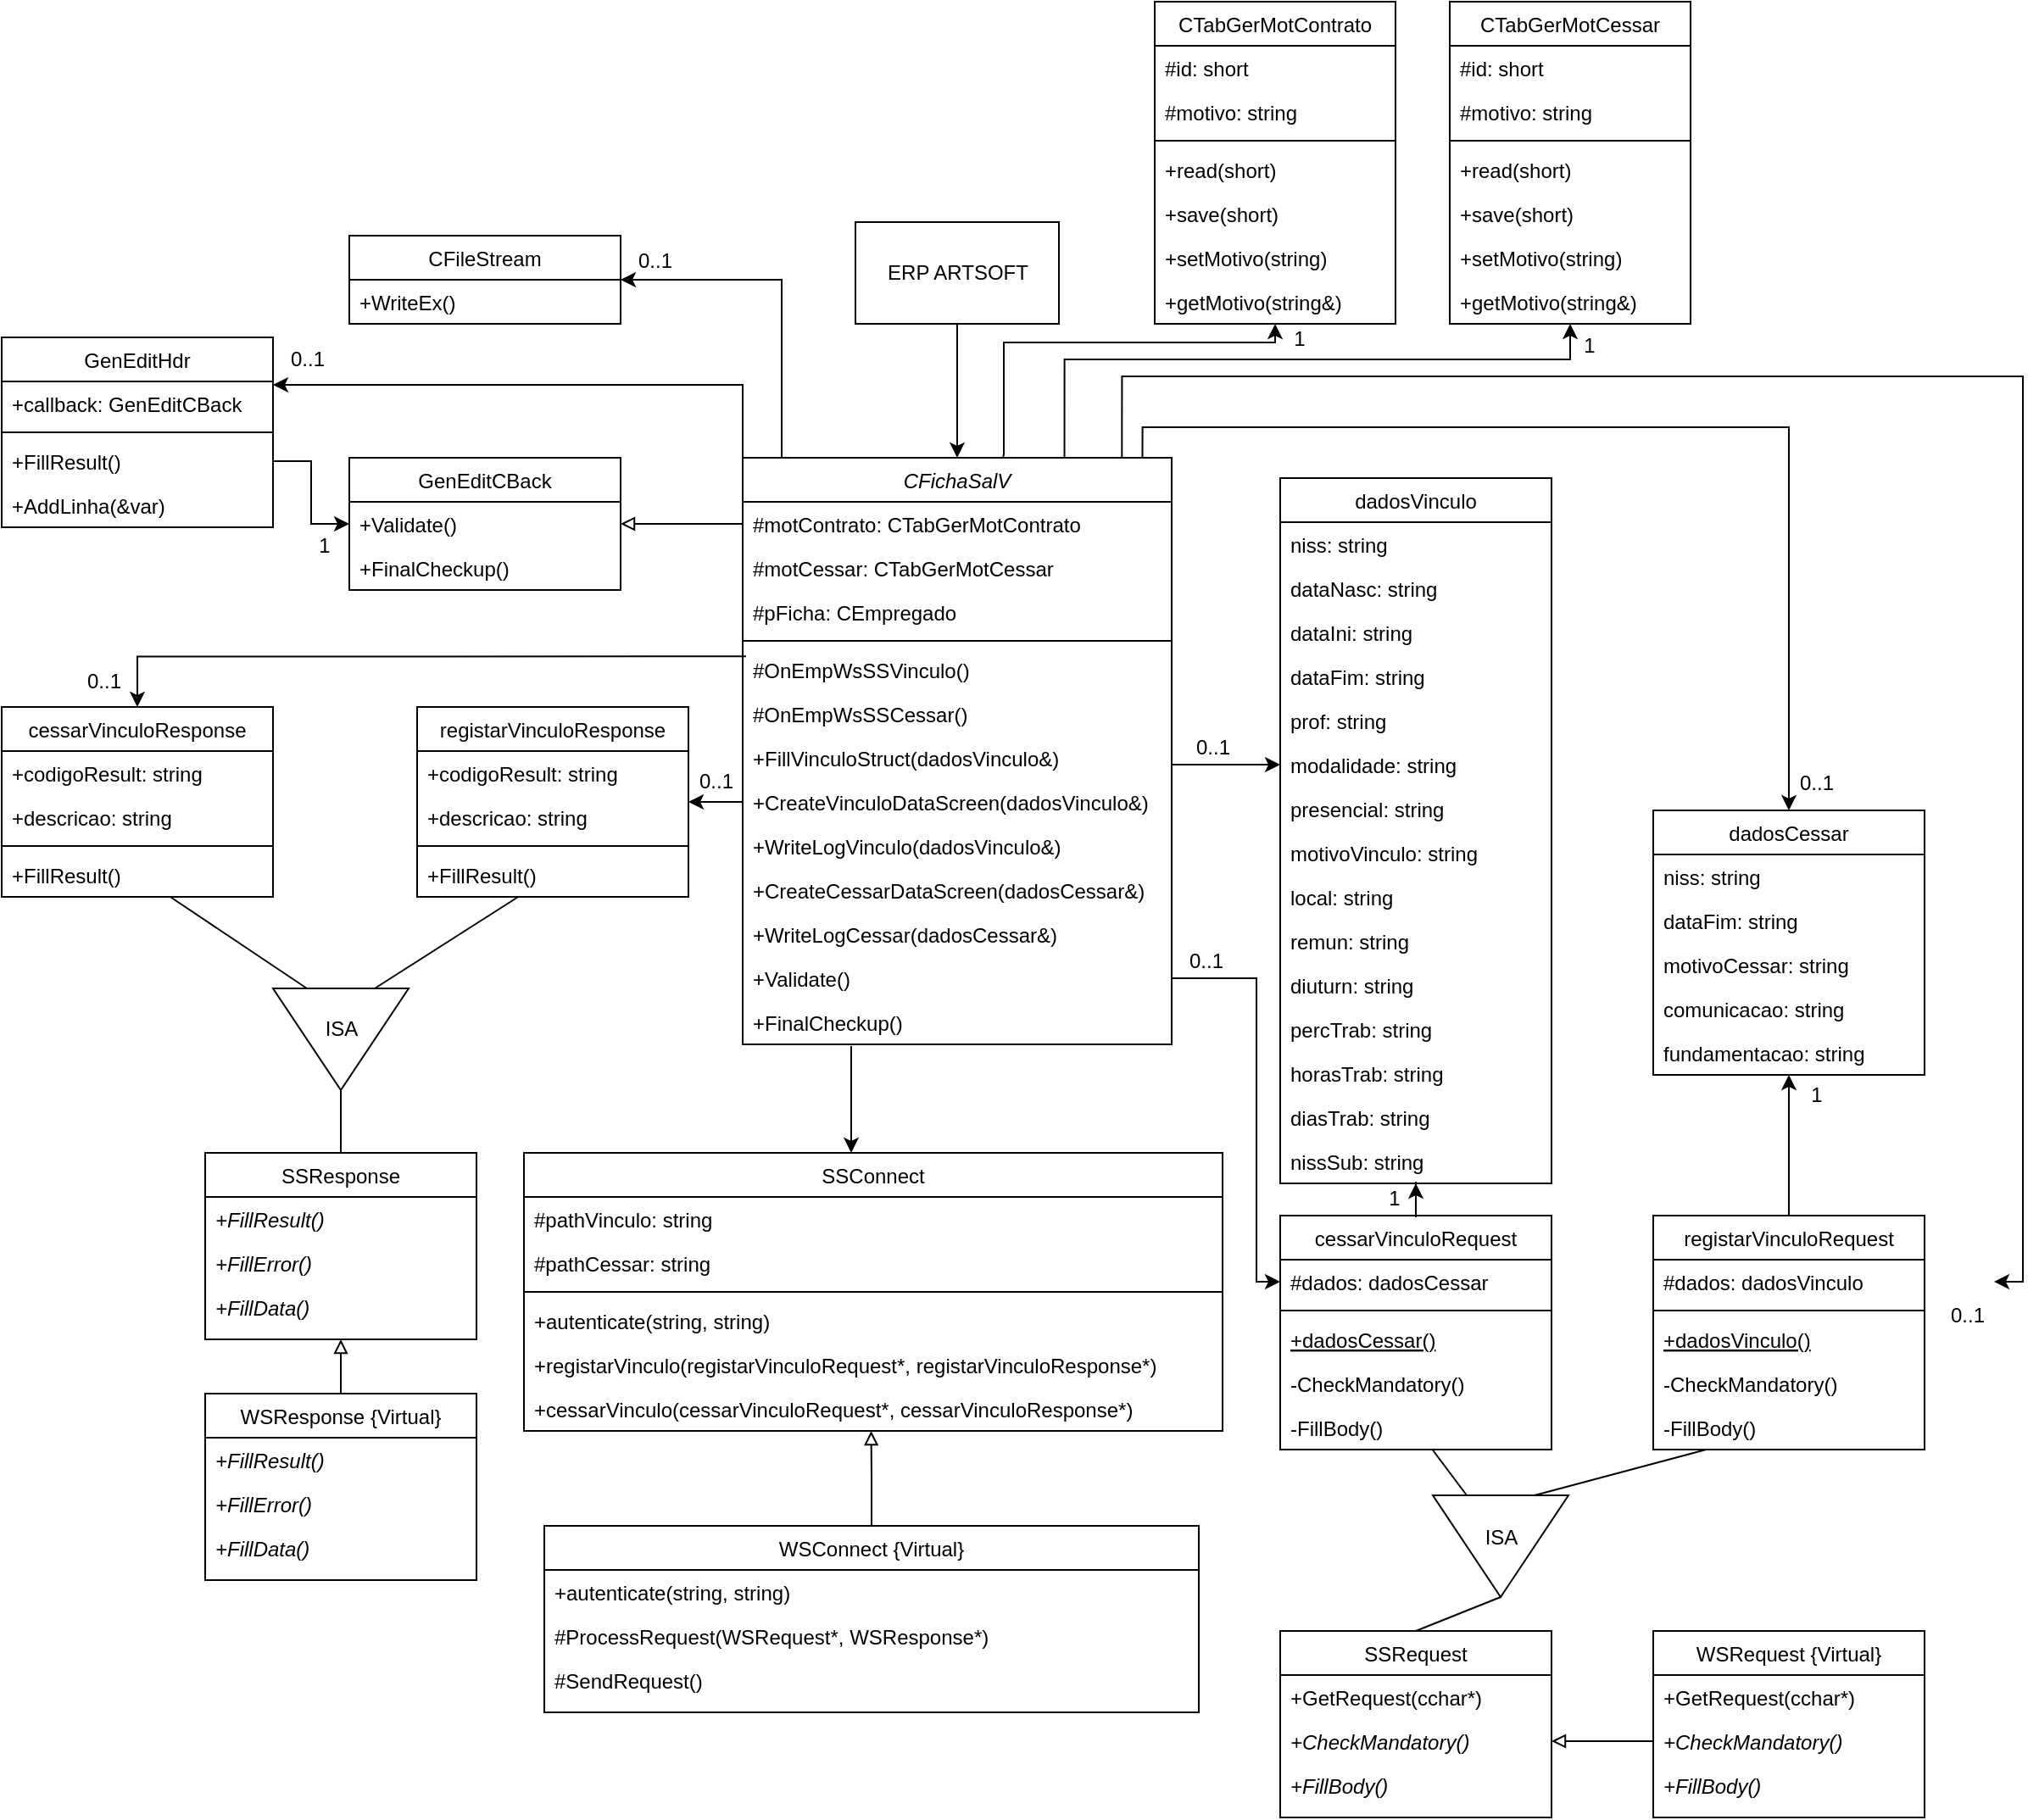 <mxfile version="20.3.7" type="device"><diagram id="C5RBs43oDa-KdzZeNtuy" name="Page-1"><mxGraphModel dx="958" dy="520" grid="1" gridSize="10" guides="1" tooltips="1" connect="1" arrows="1" fold="1" page="1" pageScale="1" pageWidth="1200" pageHeight="1920" math="0" shadow="0"><root><mxCell id="WIyWlLk6GJQsqaUBKTNV-0"/><mxCell id="WIyWlLk6GJQsqaUBKTNV-1" parent="WIyWlLk6GJQsqaUBKTNV-0"/><mxCell id="L1EFX6r7IA7WShrhFO2V-93" style="edgeStyle=orthogonalEdgeStyle;rounded=0;orthogonalLoop=1;jettySize=auto;html=1;exitX=0.884;exitY=0.003;exitDx=0;exitDy=0;entryX=1;entryY=0.5;entryDx=0;entryDy=0;startArrow=none;startFill=0;endArrow=classic;endFill=1;exitPerimeter=0;" parent="WIyWlLk6GJQsqaUBKTNV-1" source="zkfFHV4jXpPFQw0GAbJ--0" edge="1"><mxGeometry relative="1" as="geometry"><mxPoint x="1185.0" y="1134" as="targetPoint"/><Array as="points"><mxPoint x="671" y="600"/><mxPoint x="1202" y="600"/><mxPoint x="1202" y="1134"/></Array><mxPoint x="677.75" y="648" as="sourcePoint"/></mxGeometry></mxCell><mxCell id="L1EFX6r7IA7WShrhFO2V-121" style="edgeStyle=orthogonalEdgeStyle;rounded=0;orthogonalLoop=1;jettySize=auto;html=1;entryX=0;entryY=0.5;entryDx=0;entryDy=0;startArrow=none;startFill=0;endArrow=classic;endFill=1;" parent="WIyWlLk6GJQsqaUBKTNV-1" source="zkfFHV4jXpPFQw0GAbJ--0" target="L1EFX6r7IA7WShrhFO2V-80" edge="1"><mxGeometry relative="1" as="geometry"><Array as="points"><mxPoint x="710" y="829"/><mxPoint x="710" y="829"/></Array></mxGeometry></mxCell><mxCell id="L1EFX6r7IA7WShrhFO2V-158" style="edgeStyle=orthogonalEdgeStyle;rounded=0;orthogonalLoop=1;jettySize=auto;html=1;exitX=0;exitY=0;exitDx=0;exitDy=0;entryX=1;entryY=0.25;entryDx=0;entryDy=0;startArrow=none;startFill=0;endArrow=classic;endFill=1;" parent="WIyWlLk6GJQsqaUBKTNV-1" source="zkfFHV4jXpPFQw0GAbJ--0" target="L1EFX6r7IA7WShrhFO2V-151" edge="1"><mxGeometry relative="1" as="geometry"/></mxCell><mxCell id="zkfFHV4jXpPFQw0GAbJ--0" value="CFichaSalV" style="swimlane;fontStyle=2;align=center;verticalAlign=top;childLayout=stackLayout;horizontal=1;startSize=26;horizontalStack=0;resizeParent=1;resizeLast=0;collapsible=1;marginBottom=0;rounded=0;shadow=0;strokeWidth=1;" parent="WIyWlLk6GJQsqaUBKTNV-1" vertex="1"><mxGeometry x="447" y="648" width="253" height="346" as="geometry"><mxRectangle x="230" y="140" width="160" height="26" as="alternateBounds"/></mxGeometry></mxCell><mxCell id="zkfFHV4jXpPFQw0GAbJ--1" value="#motContrato: CTabGerMotContrato" style="text;align=left;verticalAlign=top;spacingLeft=4;spacingRight=4;overflow=hidden;rotatable=0;points=[[0,0.5],[1,0.5]];portConstraint=eastwest;" parent="zkfFHV4jXpPFQw0GAbJ--0" vertex="1"><mxGeometry y="26" width="253" height="26" as="geometry"/></mxCell><mxCell id="zkfFHV4jXpPFQw0GAbJ--2" value="#motCessar: CTabGerMotCessar" style="text;align=left;verticalAlign=top;spacingLeft=4;spacingRight=4;overflow=hidden;rotatable=0;points=[[0,0.5],[1,0.5]];portConstraint=eastwest;rounded=0;shadow=0;html=0;" parent="zkfFHV4jXpPFQw0GAbJ--0" vertex="1"><mxGeometry y="52" width="253" height="26" as="geometry"/></mxCell><mxCell id="L1EFX6r7IA7WShrhFO2V-10" value="#pFicha: CEmpregado" style="text;align=left;verticalAlign=top;spacingLeft=4;spacingRight=4;overflow=hidden;rotatable=0;points=[[0,0.5],[1,0.5]];portConstraint=eastwest;rounded=0;shadow=0;html=0;" parent="zkfFHV4jXpPFQw0GAbJ--0" vertex="1"><mxGeometry y="78" width="253" height="26" as="geometry"/></mxCell><mxCell id="zkfFHV4jXpPFQw0GAbJ--4" value="" style="line;html=1;strokeWidth=1;align=left;verticalAlign=middle;spacingTop=-1;spacingLeft=3;spacingRight=3;rotatable=0;labelPosition=right;points=[];portConstraint=eastwest;" parent="zkfFHV4jXpPFQw0GAbJ--0" vertex="1"><mxGeometry y="104" width="253" height="8" as="geometry"/></mxCell><mxCell id="L1EFX6r7IA7WShrhFO2V-7" value="#OnEmpWsSSVinculo()" style="text;align=left;verticalAlign=top;spacingLeft=4;spacingRight=4;overflow=hidden;rotatable=0;points=[[0,0.5],[1,0.5]];portConstraint=eastwest;" parent="zkfFHV4jXpPFQw0GAbJ--0" vertex="1"><mxGeometry y="112" width="253" height="26" as="geometry"/></mxCell><mxCell id="L1EFX6r7IA7WShrhFO2V-8" value="#OnEmpWsSSCessar()" style="text;align=left;verticalAlign=top;spacingLeft=4;spacingRight=4;overflow=hidden;rotatable=0;points=[[0,0.5],[1,0.5]];portConstraint=eastwest;" parent="zkfFHV4jXpPFQw0GAbJ--0" vertex="1"><mxGeometry y="138" width="253" height="26" as="geometry"/></mxCell><mxCell id="L1EFX6r7IA7WShrhFO2V-9" value="+FillVinculoStruct(dadosVinculo&amp;)" style="text;align=left;verticalAlign=top;spacingLeft=4;spacingRight=4;overflow=hidden;rotatable=0;points=[[0,0.5],[1,0.5]];portConstraint=eastwest;" parent="zkfFHV4jXpPFQw0GAbJ--0" vertex="1"><mxGeometry y="164" width="253" height="26" as="geometry"/></mxCell><mxCell id="L1EFX6r7IA7WShrhFO2V-11" value="+CreateVinculoDataScreen(dadosVinculo&amp;)" style="text;align=left;verticalAlign=top;spacingLeft=4;spacingRight=4;overflow=hidden;rotatable=0;points=[[0,0.5],[1,0.5]];portConstraint=eastwest;" parent="zkfFHV4jXpPFQw0GAbJ--0" vertex="1"><mxGeometry y="190" width="253" height="26" as="geometry"/></mxCell><mxCell id="L1EFX6r7IA7WShrhFO2V-12" value="+WriteLogVinculo(dadosVinculo&amp;)" style="text;align=left;verticalAlign=top;spacingLeft=4;spacingRight=4;overflow=hidden;rotatable=0;points=[[0,0.5],[1,0.5]];portConstraint=eastwest;" parent="zkfFHV4jXpPFQw0GAbJ--0" vertex="1"><mxGeometry y="216" width="253" height="26" as="geometry"/></mxCell><mxCell id="L1EFX6r7IA7WShrhFO2V-22" value="+CreateCessarDataScreen(dadosCessar&amp;)" style="text;align=left;verticalAlign=top;spacingLeft=4;spacingRight=4;overflow=hidden;rotatable=0;points=[[0,0.5],[1,0.5]];portConstraint=eastwest;" parent="zkfFHV4jXpPFQw0GAbJ--0" vertex="1"><mxGeometry y="242" width="253" height="26" as="geometry"/></mxCell><mxCell id="L1EFX6r7IA7WShrhFO2V-21" value="+WriteLogCessar(dadosCessar&amp;)" style="text;align=left;verticalAlign=top;spacingLeft=4;spacingRight=4;overflow=hidden;rotatable=0;points=[[0,0.5],[1,0.5]];portConstraint=eastwest;" parent="zkfFHV4jXpPFQw0GAbJ--0" vertex="1"><mxGeometry y="268" width="253" height="26" as="geometry"/></mxCell><mxCell id="zkfFHV4jXpPFQw0GAbJ--5" value="+Validate()" style="text;align=left;verticalAlign=top;spacingLeft=4;spacingRight=4;overflow=hidden;rotatable=0;points=[[0,0.5],[1,0.5]];portConstraint=eastwest;" parent="zkfFHV4jXpPFQw0GAbJ--0" vertex="1"><mxGeometry y="294" width="253" height="26" as="geometry"/></mxCell><mxCell id="L1EFX6r7IA7WShrhFO2V-2" value="+FinalCheckup()" style="text;align=left;verticalAlign=top;spacingLeft=4;spacingRight=4;overflow=hidden;rotatable=0;points=[[0,0.5],[1,0.5]];portConstraint=eastwest;" parent="zkfFHV4jXpPFQw0GAbJ--0" vertex="1"><mxGeometry y="320" width="253" height="26" as="geometry"/></mxCell><mxCell id="zkfFHV4jXpPFQw0GAbJ--6" value="registarVinculoRequest" style="swimlane;fontStyle=0;align=center;verticalAlign=top;childLayout=stackLayout;horizontal=1;startSize=26;horizontalStack=0;resizeParent=1;resizeLast=0;collapsible=1;marginBottom=0;rounded=0;shadow=0;strokeWidth=1;" parent="WIyWlLk6GJQsqaUBKTNV-1" vertex="1"><mxGeometry x="984" y="1095" width="160" height="138" as="geometry"><mxRectangle x="130" y="380" width="160" height="26" as="alternateBounds"/></mxGeometry></mxCell><mxCell id="zkfFHV4jXpPFQw0GAbJ--7" value="#dados: dadosVinculo" style="text;align=left;verticalAlign=top;spacingLeft=4;spacingRight=4;overflow=hidden;rotatable=0;points=[[0,0.5],[1,0.5]];portConstraint=eastwest;" parent="zkfFHV4jXpPFQw0GAbJ--6" vertex="1"><mxGeometry y="26" width="160" height="26" as="geometry"/></mxCell><mxCell id="zkfFHV4jXpPFQw0GAbJ--9" value="" style="line;html=1;strokeWidth=1;align=left;verticalAlign=middle;spacingTop=-1;spacingLeft=3;spacingRight=3;rotatable=0;labelPosition=right;points=[];portConstraint=eastwest;" parent="zkfFHV4jXpPFQw0GAbJ--6" vertex="1"><mxGeometry y="52" width="160" height="8" as="geometry"/></mxCell><mxCell id="zkfFHV4jXpPFQw0GAbJ--10" value="+dadosVinculo()" style="text;align=left;verticalAlign=top;spacingLeft=4;spacingRight=4;overflow=hidden;rotatable=0;points=[[0,0.5],[1,0.5]];portConstraint=eastwest;fontStyle=4" parent="zkfFHV4jXpPFQw0GAbJ--6" vertex="1"><mxGeometry y="60" width="160" height="26" as="geometry"/></mxCell><mxCell id="zkfFHV4jXpPFQw0GAbJ--11" value="-CheckMandatory()" style="text;align=left;verticalAlign=top;spacingLeft=4;spacingRight=4;overflow=hidden;rotatable=0;points=[[0,0.5],[1,0.5]];portConstraint=eastwest;" parent="zkfFHV4jXpPFQw0GAbJ--6" vertex="1"><mxGeometry y="86" width="160" height="26" as="geometry"/></mxCell><mxCell id="L1EFX6r7IA7WShrhFO2V-3" value="-FillBody()" style="text;align=left;verticalAlign=top;spacingLeft=4;spacingRight=4;overflow=hidden;rotatable=0;points=[[0,0.5],[1,0.5]];portConstraint=eastwest;" parent="zkfFHV4jXpPFQw0GAbJ--6" vertex="1"><mxGeometry y="112" width="160" height="26" as="geometry"/></mxCell><mxCell id="L1EFX6r7IA7WShrhFO2V-157" style="edgeStyle=orthogonalEdgeStyle;rounded=0;orthogonalLoop=1;jettySize=auto;html=1;entryX=1;entryY=0.5;entryDx=0;entryDy=0;startArrow=classic;startFill=1;endArrow=none;endFill=0;" parent="WIyWlLk6GJQsqaUBKTNV-1" source="zkfFHV4jXpPFQw0GAbJ--13" target="L1EFX6r7IA7WShrhFO2V-155" edge="1"><mxGeometry relative="1" as="geometry"/></mxCell><mxCell id="zkfFHV4jXpPFQw0GAbJ--13" value="GenEditCBack" style="swimlane;fontStyle=0;align=center;verticalAlign=top;childLayout=stackLayout;horizontal=1;startSize=26;horizontalStack=0;resizeParent=1;resizeLast=0;collapsible=1;marginBottom=0;rounded=0;shadow=0;strokeWidth=1;" parent="WIyWlLk6GJQsqaUBKTNV-1" vertex="1"><mxGeometry x="215" y="648" width="160" height="78" as="geometry"><mxRectangle x="340" y="380" width="170" height="26" as="alternateBounds"/></mxGeometry></mxCell><mxCell id="zkfFHV4jXpPFQw0GAbJ--14" value="+Validate()" style="text;align=left;verticalAlign=top;spacingLeft=4;spacingRight=4;overflow=hidden;rotatable=0;points=[[0,0.5],[1,0.5]];portConstraint=eastwest;" parent="zkfFHV4jXpPFQw0GAbJ--13" vertex="1"><mxGeometry y="26" width="160" height="26" as="geometry"/></mxCell><mxCell id="L1EFX6r7IA7WShrhFO2V-1" value="+FinalCheckup()" style="text;align=left;verticalAlign=top;spacingLeft=4;spacingRight=4;overflow=hidden;rotatable=0;points=[[0,0.5],[1,0.5]];portConstraint=eastwest;" parent="zkfFHV4jXpPFQw0GAbJ--13" vertex="1"><mxGeometry y="52" width="160" height="26" as="geometry"/></mxCell><mxCell id="zkfFHV4jXpPFQw0GAbJ--16" value="" style="endArrow=none;endSize=10;endFill=0;shadow=0;strokeWidth=1;rounded=0;edgeStyle=elbowEdgeStyle;elbow=vertical;startArrow=block;startFill=0;" parent="WIyWlLk6GJQsqaUBKTNV-1" source="zkfFHV4jXpPFQw0GAbJ--13" target="zkfFHV4jXpPFQw0GAbJ--0" edge="1"><mxGeometry width="160" relative="1" as="geometry"><mxPoint x="385" y="981" as="sourcePoint"/><mxPoint x="485" y="879" as="targetPoint"/></mxGeometry></mxCell><mxCell id="L1EFX6r7IA7WShrhFO2V-6" style="edgeStyle=orthogonalEdgeStyle;rounded=0;orthogonalLoop=1;jettySize=auto;html=1;exitX=0.5;exitY=1;exitDx=0;exitDy=0;entryX=0.5;entryY=0;entryDx=0;entryDy=0;startArrow=none;startFill=0;endArrow=classic;endFill=1;" parent="WIyWlLk6GJQsqaUBKTNV-1" source="L1EFX6r7IA7WShrhFO2V-5" target="zkfFHV4jXpPFQw0GAbJ--0" edge="1"><mxGeometry relative="1" as="geometry"/></mxCell><mxCell id="L1EFX6r7IA7WShrhFO2V-5" value="ERP ARTSOFT" style="rounded=0;whiteSpace=wrap;html=1;" parent="WIyWlLk6GJQsqaUBKTNV-1" vertex="1"><mxGeometry x="513.5" y="509" width="120" height="60" as="geometry"/></mxCell><mxCell id="L1EFX6r7IA7WShrhFO2V-13" value="cessarVinculoRequest" style="swimlane;fontStyle=0;align=center;verticalAlign=top;childLayout=stackLayout;horizontal=1;startSize=26;horizontalStack=0;resizeParent=1;resizeLast=0;collapsible=1;marginBottom=0;rounded=0;shadow=0;strokeWidth=1;" parent="WIyWlLk6GJQsqaUBKTNV-1" vertex="1"><mxGeometry x="764" y="1095" width="160" height="138" as="geometry"><mxRectangle x="130" y="380" width="160" height="26" as="alternateBounds"/></mxGeometry></mxCell><mxCell id="L1EFX6r7IA7WShrhFO2V-14" value="#dados: dadosCessar" style="text;align=left;verticalAlign=top;spacingLeft=4;spacingRight=4;overflow=hidden;rotatable=0;points=[[0,0.5],[1,0.5]];portConstraint=eastwest;" parent="L1EFX6r7IA7WShrhFO2V-13" vertex="1"><mxGeometry y="26" width="160" height="26" as="geometry"/></mxCell><mxCell id="L1EFX6r7IA7WShrhFO2V-15" value="" style="line;html=1;strokeWidth=1;align=left;verticalAlign=middle;spacingTop=-1;spacingLeft=3;spacingRight=3;rotatable=0;labelPosition=right;points=[];portConstraint=eastwest;" parent="L1EFX6r7IA7WShrhFO2V-13" vertex="1"><mxGeometry y="52" width="160" height="8" as="geometry"/></mxCell><mxCell id="L1EFX6r7IA7WShrhFO2V-16" value="+dadosCessar()" style="text;align=left;verticalAlign=top;spacingLeft=4;spacingRight=4;overflow=hidden;rotatable=0;points=[[0,0.5],[1,0.5]];portConstraint=eastwest;fontStyle=4" parent="L1EFX6r7IA7WShrhFO2V-13" vertex="1"><mxGeometry y="60" width="160" height="26" as="geometry"/></mxCell><mxCell id="L1EFX6r7IA7WShrhFO2V-17" value="-CheckMandatory()" style="text;align=left;verticalAlign=top;spacingLeft=4;spacingRight=4;overflow=hidden;rotatable=0;points=[[0,0.5],[1,0.5]];portConstraint=eastwest;" parent="L1EFX6r7IA7WShrhFO2V-13" vertex="1"><mxGeometry y="86" width="160" height="26" as="geometry"/></mxCell><mxCell id="L1EFX6r7IA7WShrhFO2V-18" value="-FillBody()" style="text;align=left;verticalAlign=top;spacingLeft=4;spacingRight=4;overflow=hidden;rotatable=0;points=[[0,0.5],[1,0.5]];portConstraint=eastwest;" parent="L1EFX6r7IA7WShrhFO2V-13" vertex="1"><mxGeometry y="112" width="160" height="26" as="geometry"/></mxCell><mxCell id="L1EFX6r7IA7WShrhFO2V-28" style="edgeStyle=orthogonalEdgeStyle;rounded=0;orthogonalLoop=1;jettySize=auto;html=1;entryX=0;entryY=0;entryDx=0;entryDy=0;startArrow=classic;startFill=1;endArrow=none;endFill=0;" parent="WIyWlLk6GJQsqaUBKTNV-1" source="L1EFX6r7IA7WShrhFO2V-25" target="zkfFHV4jXpPFQw0GAbJ--0" edge="1"><mxGeometry relative="1" as="geometry"><Array as="points"><mxPoint x="470" y="543"/><mxPoint x="470" y="648"/></Array></mxGeometry></mxCell><mxCell id="L1EFX6r7IA7WShrhFO2V-25" value="CFileStream" style="swimlane;fontStyle=0;align=center;verticalAlign=top;childLayout=stackLayout;horizontal=1;startSize=26;horizontalStack=0;resizeParent=1;resizeLast=0;collapsible=1;marginBottom=0;rounded=0;shadow=0;strokeWidth=1;" parent="WIyWlLk6GJQsqaUBKTNV-1" vertex="1"><mxGeometry x="215" y="517" width="160" height="52" as="geometry"><mxRectangle x="340" y="380" width="170" height="26" as="alternateBounds"/></mxGeometry></mxCell><mxCell id="L1EFX6r7IA7WShrhFO2V-26" value="+WriteEx()" style="text;align=left;verticalAlign=top;spacingLeft=4;spacingRight=4;overflow=hidden;rotatable=0;points=[[0,0.5],[1,0.5]];portConstraint=eastwest;" parent="L1EFX6r7IA7WShrhFO2V-25" vertex="1"><mxGeometry y="26" width="160" height="26" as="geometry"/></mxCell><mxCell id="L1EFX6r7IA7WShrhFO2V-81" style="edgeStyle=orthogonalEdgeStyle;rounded=0;orthogonalLoop=1;jettySize=auto;html=1;startArrow=classic;startFill=1;endArrow=none;endFill=0;" parent="WIyWlLk6GJQsqaUBKTNV-1" source="L1EFX6r7IA7WShrhFO2V-29" target="zkfFHV4jXpPFQw0GAbJ--6" edge="1"><mxGeometry relative="1" as="geometry"/></mxCell><mxCell id="L1EFX6r7IA7WShrhFO2V-118" style="edgeStyle=orthogonalEdgeStyle;rounded=0;orthogonalLoop=1;jettySize=auto;html=1;entryX=0.75;entryY=0;entryDx=0;entryDy=0;startArrow=classic;startFill=1;endArrow=none;endFill=0;exitX=0.5;exitY=0;exitDx=0;exitDy=0;" parent="WIyWlLk6GJQsqaUBKTNV-1" source="L1EFX6r7IA7WShrhFO2V-29" edge="1"><mxGeometry relative="1" as="geometry"><Array as="points"><mxPoint x="1064" y="630"/><mxPoint x="683" y="630"/></Array><mxPoint x="1106" y="856" as="sourcePoint"/><mxPoint x="682.75" y="648" as="targetPoint"/></mxGeometry></mxCell><mxCell id="L1EFX6r7IA7WShrhFO2V-29" value="dadosCessar" style="swimlane;fontStyle=0;align=center;verticalAlign=top;childLayout=stackLayout;horizontal=1;startSize=26;horizontalStack=0;resizeParent=1;resizeLast=0;collapsible=1;marginBottom=0;rounded=0;shadow=0;strokeWidth=1;" parent="WIyWlLk6GJQsqaUBKTNV-1" vertex="1"><mxGeometry x="984" y="856" width="160" height="156" as="geometry"><mxRectangle x="340" y="380" width="170" height="26" as="alternateBounds"/></mxGeometry></mxCell><mxCell id="L1EFX6r7IA7WShrhFO2V-30" value="niss: string" style="text;align=left;verticalAlign=top;spacingLeft=4;spacingRight=4;overflow=hidden;rotatable=0;points=[[0,0.5],[1,0.5]];portConstraint=eastwest;" parent="L1EFX6r7IA7WShrhFO2V-29" vertex="1"><mxGeometry y="26" width="160" height="26" as="geometry"/></mxCell><mxCell id="L1EFX6r7IA7WShrhFO2V-31" value="dataFim: string" style="text;align=left;verticalAlign=top;spacingLeft=4;spacingRight=4;overflow=hidden;rotatable=0;points=[[0,0.5],[1,0.5]];portConstraint=eastwest;" parent="L1EFX6r7IA7WShrhFO2V-29" vertex="1"><mxGeometry y="52" width="160" height="26" as="geometry"/></mxCell><mxCell id="L1EFX6r7IA7WShrhFO2V-60" value="motivoCessar: string" style="text;align=left;verticalAlign=top;spacingLeft=4;spacingRight=4;overflow=hidden;rotatable=0;points=[[0,0.5],[1,0.5]];portConstraint=eastwest;" parent="L1EFX6r7IA7WShrhFO2V-29" vertex="1"><mxGeometry y="78" width="160" height="26" as="geometry"/></mxCell><mxCell id="L1EFX6r7IA7WShrhFO2V-61" value="comunicacao: string" style="text;align=left;verticalAlign=top;spacingLeft=4;spacingRight=4;overflow=hidden;rotatable=0;points=[[0,0.5],[1,0.5]];portConstraint=eastwest;" parent="L1EFX6r7IA7WShrhFO2V-29" vertex="1"><mxGeometry y="104" width="160" height="26" as="geometry"/></mxCell><mxCell id="L1EFX6r7IA7WShrhFO2V-62" value="fundamentacao: string" style="text;align=left;verticalAlign=top;spacingLeft=4;spacingRight=4;overflow=hidden;rotatable=0;points=[[0,0.5],[1,0.5]];portConstraint=eastwest;" parent="L1EFX6r7IA7WShrhFO2V-29" vertex="1"><mxGeometry y="130" width="160" height="26" as="geometry"/></mxCell><mxCell id="L1EFX6r7IA7WShrhFO2V-34" value="0..1" style="text;html=1;align=center;verticalAlign=middle;resizable=0;points=[];autosize=1;strokeColor=none;fillColor=none;" parent="WIyWlLk6GJQsqaUBKTNV-1" vertex="1"><mxGeometry x="375" y="517" width="40" height="30" as="geometry"/></mxCell><mxCell id="L1EFX6r7IA7WShrhFO2V-75" style="edgeStyle=none;rounded=0;orthogonalLoop=1;jettySize=auto;html=1;exitX=0.5;exitY=0;exitDx=0;exitDy=0;entryX=1;entryY=0.5;entryDx=0;entryDy=0;startArrow=none;startFill=0;endArrow=none;endFill=0;" parent="WIyWlLk6GJQsqaUBKTNV-1" source="L1EFX6r7IA7WShrhFO2V-37" target="L1EFX6r7IA7WShrhFO2V-49" edge="1"><mxGeometry relative="1" as="geometry"/></mxCell><mxCell id="L1EFX6r7IA7WShrhFO2V-37" value="SSRequest" style="swimlane;fontStyle=0;align=center;verticalAlign=top;childLayout=stackLayout;horizontal=1;startSize=26;horizontalStack=0;resizeParent=1;resizeLast=0;collapsible=1;marginBottom=0;rounded=0;shadow=0;strokeWidth=1;" parent="WIyWlLk6GJQsqaUBKTNV-1" vertex="1"><mxGeometry x="764" y="1340" width="160" height="110" as="geometry"><mxRectangle x="130" y="380" width="160" height="26" as="alternateBounds"/></mxGeometry></mxCell><mxCell id="L1EFX6r7IA7WShrhFO2V-40" value="+GetRequest(cchar*)" style="text;align=left;verticalAlign=top;spacingLeft=4;spacingRight=4;overflow=hidden;rotatable=0;points=[[0,0.5],[1,0.5]];portConstraint=eastwest;fontStyle=0" parent="L1EFX6r7IA7WShrhFO2V-37" vertex="1"><mxGeometry y="26" width="160" height="26" as="geometry"/></mxCell><mxCell id="L1EFX6r7IA7WShrhFO2V-41" value="+CheckMandatory()" style="text;align=left;verticalAlign=top;spacingLeft=4;spacingRight=4;overflow=hidden;rotatable=0;points=[[0,0.5],[1,0.5]];portConstraint=eastwest;fontStyle=2" parent="L1EFX6r7IA7WShrhFO2V-37" vertex="1"><mxGeometry y="52" width="160" height="26" as="geometry"/></mxCell><mxCell id="L1EFX6r7IA7WShrhFO2V-42" value="+FillBody()" style="text;align=left;verticalAlign=top;spacingLeft=4;spacingRight=4;overflow=hidden;rotatable=0;points=[[0,0.5],[1,0.5]];portConstraint=eastwest;fontStyle=2" parent="L1EFX6r7IA7WShrhFO2V-37" vertex="1"><mxGeometry y="78" width="160" height="26" as="geometry"/></mxCell><mxCell id="L1EFX6r7IA7WShrhFO2V-73" style="edgeStyle=none;rounded=0;orthogonalLoop=1;jettySize=auto;html=1;exitX=0;exitY=0.75;exitDx=0;exitDy=0;startArrow=none;startFill=0;endArrow=none;endFill=0;" parent="WIyWlLk6GJQsqaUBKTNV-1" source="L1EFX6r7IA7WShrhFO2V-49" target="L1EFX6r7IA7WShrhFO2V-18" edge="1"><mxGeometry relative="1" as="geometry"/></mxCell><mxCell id="L1EFX6r7IA7WShrhFO2V-74" style="edgeStyle=none;rounded=0;orthogonalLoop=1;jettySize=auto;html=1;exitX=0;exitY=0.25;exitDx=0;exitDy=0;startArrow=none;startFill=0;endArrow=none;endFill=0;" parent="WIyWlLk6GJQsqaUBKTNV-1" source="L1EFX6r7IA7WShrhFO2V-49" target="L1EFX6r7IA7WShrhFO2V-3" edge="1"><mxGeometry relative="1" as="geometry"/></mxCell><mxCell id="L1EFX6r7IA7WShrhFO2V-49" value="" style="triangle;whiteSpace=wrap;html=1;rotation=90;" parent="WIyWlLk6GJQsqaUBKTNV-1" vertex="1"><mxGeometry x="864" y="1250" width="60" height="80" as="geometry"/></mxCell><mxCell id="L1EFX6r7IA7WShrhFO2V-84" style="edgeStyle=orthogonalEdgeStyle;rounded=0;orthogonalLoop=1;jettySize=auto;html=1;entryX=0.5;entryY=0;entryDx=0;entryDy=0;startArrow=classic;startFill=1;endArrow=none;endFill=0;" parent="WIyWlLk6GJQsqaUBKTNV-1" source="L1EFX6r7IA7WShrhFO2V-63" target="L1EFX6r7IA7WShrhFO2V-13" edge="1"><mxGeometry relative="1" as="geometry"/></mxCell><mxCell id="L1EFX6r7IA7WShrhFO2V-63" value="dadosVinculo" style="swimlane;fontStyle=0;align=center;verticalAlign=top;childLayout=stackLayout;horizontal=1;startSize=26;horizontalStack=0;resizeParent=1;resizeLast=0;collapsible=1;marginBottom=0;rounded=0;shadow=0;strokeWidth=1;" parent="WIyWlLk6GJQsqaUBKTNV-1" vertex="1"><mxGeometry x="764" y="660" width="160" height="416" as="geometry"><mxRectangle x="340" y="380" width="170" height="26" as="alternateBounds"/></mxGeometry></mxCell><mxCell id="L1EFX6r7IA7WShrhFO2V-64" value="niss: string" style="text;align=left;verticalAlign=top;spacingLeft=4;spacingRight=4;overflow=hidden;rotatable=0;points=[[0,0.5],[1,0.5]];portConstraint=eastwest;" parent="L1EFX6r7IA7WShrhFO2V-63" vertex="1"><mxGeometry y="26" width="160" height="26" as="geometry"/></mxCell><mxCell id="L1EFX6r7IA7WShrhFO2V-78" value="dataNasc: string" style="text;align=left;verticalAlign=top;spacingLeft=4;spacingRight=4;overflow=hidden;rotatable=0;points=[[0,0.5],[1,0.5]];portConstraint=eastwest;" parent="L1EFX6r7IA7WShrhFO2V-63" vertex="1"><mxGeometry y="52" width="160" height="26" as="geometry"/></mxCell><mxCell id="L1EFX6r7IA7WShrhFO2V-79" value="dataIni: string" style="text;align=left;verticalAlign=top;spacingLeft=4;spacingRight=4;overflow=hidden;rotatable=0;points=[[0,0.5],[1,0.5]];portConstraint=eastwest;" parent="L1EFX6r7IA7WShrhFO2V-63" vertex="1"><mxGeometry y="78" width="160" height="26" as="geometry"/></mxCell><mxCell id="L1EFX6r7IA7WShrhFO2V-65" value="dataFim: string" style="text;align=left;verticalAlign=top;spacingLeft=4;spacingRight=4;overflow=hidden;rotatable=0;points=[[0,0.5],[1,0.5]];portConstraint=eastwest;" parent="L1EFX6r7IA7WShrhFO2V-63" vertex="1"><mxGeometry y="104" width="160" height="26" as="geometry"/></mxCell><mxCell id="L1EFX6r7IA7WShrhFO2V-86" value="prof: string" style="text;align=left;verticalAlign=top;spacingLeft=4;spacingRight=4;overflow=hidden;rotatable=0;points=[[0,0.5],[1,0.5]];portConstraint=eastwest;" parent="L1EFX6r7IA7WShrhFO2V-63" vertex="1"><mxGeometry y="130" width="160" height="26" as="geometry"/></mxCell><mxCell id="L1EFX6r7IA7WShrhFO2V-80" value="modalidade: string" style="text;align=left;verticalAlign=top;spacingLeft=4;spacingRight=4;overflow=hidden;rotatable=0;points=[[0,0.5],[1,0.5]];portConstraint=eastwest;" parent="L1EFX6r7IA7WShrhFO2V-63" vertex="1"><mxGeometry y="156" width="160" height="26" as="geometry"/></mxCell><mxCell id="L1EFX6r7IA7WShrhFO2V-87" value="presencial: string" style="text;align=left;verticalAlign=top;spacingLeft=4;spacingRight=4;overflow=hidden;rotatable=0;points=[[0,0.5],[1,0.5]];portConstraint=eastwest;" parent="L1EFX6r7IA7WShrhFO2V-63" vertex="1"><mxGeometry y="182" width="160" height="26" as="geometry"/></mxCell><mxCell id="L1EFX6r7IA7WShrhFO2V-66" value="motivoVinculo: string" style="text;align=left;verticalAlign=top;spacingLeft=4;spacingRight=4;overflow=hidden;rotatable=0;points=[[0,0.5],[1,0.5]];portConstraint=eastwest;" parent="L1EFX6r7IA7WShrhFO2V-63" vertex="1"><mxGeometry y="208" width="160" height="26" as="geometry"/></mxCell><mxCell id="L1EFX6r7IA7WShrhFO2V-67" value="local: string" style="text;align=left;verticalAlign=top;spacingLeft=4;spacingRight=4;overflow=hidden;rotatable=0;points=[[0,0.5],[1,0.5]];portConstraint=eastwest;" parent="L1EFX6r7IA7WShrhFO2V-63" vertex="1"><mxGeometry y="234" width="160" height="26" as="geometry"/></mxCell><mxCell id="L1EFX6r7IA7WShrhFO2V-68" value="remun: string" style="text;align=left;verticalAlign=top;spacingLeft=4;spacingRight=4;overflow=hidden;rotatable=0;points=[[0,0.5],[1,0.5]];portConstraint=eastwest;" parent="L1EFX6r7IA7WShrhFO2V-63" vertex="1"><mxGeometry y="260" width="160" height="26" as="geometry"/></mxCell><mxCell id="L1EFX6r7IA7WShrhFO2V-88" value="diuturn: string" style="text;align=left;verticalAlign=top;spacingLeft=4;spacingRight=4;overflow=hidden;rotatable=0;points=[[0,0.5],[1,0.5]];portConstraint=eastwest;" parent="L1EFX6r7IA7WShrhFO2V-63" vertex="1"><mxGeometry y="286" width="160" height="26" as="geometry"/></mxCell><mxCell id="L1EFX6r7IA7WShrhFO2V-89" value="percTrab: string" style="text;align=left;verticalAlign=top;spacingLeft=4;spacingRight=4;overflow=hidden;rotatable=0;points=[[0,0.5],[1,0.5]];portConstraint=eastwest;" parent="L1EFX6r7IA7WShrhFO2V-63" vertex="1"><mxGeometry y="312" width="160" height="26" as="geometry"/></mxCell><mxCell id="L1EFX6r7IA7WShrhFO2V-90" value="horasTrab: string" style="text;align=left;verticalAlign=top;spacingLeft=4;spacingRight=4;overflow=hidden;rotatable=0;points=[[0,0.5],[1,0.5]];portConstraint=eastwest;" parent="L1EFX6r7IA7WShrhFO2V-63" vertex="1"><mxGeometry y="338" width="160" height="26" as="geometry"/></mxCell><mxCell id="L1EFX6r7IA7WShrhFO2V-91" value="diasTrab: string" style="text;align=left;verticalAlign=top;spacingLeft=4;spacingRight=4;overflow=hidden;rotatable=0;points=[[0,0.5],[1,0.5]];portConstraint=eastwest;" parent="L1EFX6r7IA7WShrhFO2V-63" vertex="1"><mxGeometry y="364" width="160" height="26" as="geometry"/></mxCell><mxCell id="L1EFX6r7IA7WShrhFO2V-92" value="nissSub: string" style="text;align=left;verticalAlign=top;spacingLeft=4;spacingRight=4;overflow=hidden;rotatable=0;points=[[0,0.5],[1,0.5]];portConstraint=eastwest;" parent="L1EFX6r7IA7WShrhFO2V-63" vertex="1"><mxGeometry y="390" width="160" height="26" as="geometry"/></mxCell><mxCell id="L1EFX6r7IA7WShrhFO2V-71" value="0..1" style="text;html=1;align=center;verticalAlign=middle;resizable=0;points=[];autosize=1;strokeColor=none;fillColor=none;" parent="WIyWlLk6GJQsqaUBKTNV-1" vertex="1"><mxGeometry x="1149" y="1139" width="40" height="30" as="geometry"/></mxCell><mxCell id="L1EFX6r7IA7WShrhFO2V-77" value="0..1" style="text;html=1;align=center;verticalAlign=middle;resizable=0;points=[];autosize=1;strokeColor=none;fillColor=none;" parent="WIyWlLk6GJQsqaUBKTNV-1" vertex="1"><mxGeometry x="700" y="930" width="40" height="30" as="geometry"/></mxCell><mxCell id="L1EFX6r7IA7WShrhFO2V-82" value="1" style="text;html=1;align=center;verticalAlign=middle;resizable=0;points=[];autosize=1;strokeColor=none;fillColor=none;" parent="WIyWlLk6GJQsqaUBKTNV-1" vertex="1"><mxGeometry x="1065" y="1009" width="30" height="30" as="geometry"/></mxCell><mxCell id="L1EFX6r7IA7WShrhFO2V-94" value="1" style="text;html=1;align=center;verticalAlign=middle;resizable=0;points=[];autosize=1;strokeColor=none;fillColor=none;" parent="WIyWlLk6GJQsqaUBKTNV-1" vertex="1"><mxGeometry x="816" y="1070" width="30" height="30" as="geometry"/></mxCell><mxCell id="L1EFX6r7IA7WShrhFO2V-123" style="edgeStyle=orthogonalEdgeStyle;rounded=0;orthogonalLoop=1;jettySize=auto;html=1;entryX=0;entryY=0.5;entryDx=0;entryDy=0;startArrow=classic;startFill=1;endArrow=none;endFill=0;" parent="WIyWlLk6GJQsqaUBKTNV-1" source="L1EFX6r7IA7WShrhFO2V-95" target="L1EFX6r7IA7WShrhFO2V-11" edge="1"><mxGeometry relative="1" as="geometry"/></mxCell><mxCell id="L1EFX6r7IA7WShrhFO2V-95" value="registarVinculoResponse" style="swimlane;fontStyle=0;align=center;verticalAlign=top;childLayout=stackLayout;horizontal=1;startSize=26;horizontalStack=0;resizeParent=1;resizeLast=0;collapsible=1;marginBottom=0;rounded=0;shadow=0;strokeWidth=1;" parent="WIyWlLk6GJQsqaUBKTNV-1" vertex="1"><mxGeometry x="255" y="795" width="160" height="112" as="geometry"><mxRectangle x="130" y="380" width="160" height="26" as="alternateBounds"/></mxGeometry></mxCell><mxCell id="L1EFX6r7IA7WShrhFO2V-96" value="+codigoResult: string" style="text;align=left;verticalAlign=top;spacingLeft=4;spacingRight=4;overflow=hidden;rotatable=0;points=[[0,0.5],[1,0.5]];portConstraint=eastwest;" parent="L1EFX6r7IA7WShrhFO2V-95" vertex="1"><mxGeometry y="26" width="160" height="26" as="geometry"/></mxCell><mxCell id="L1EFX6r7IA7WShrhFO2V-116" value="+descricao: string" style="text;align=left;verticalAlign=top;spacingLeft=4;spacingRight=4;overflow=hidden;rotatable=0;points=[[0,0.5],[1,0.5]];portConstraint=eastwest;" parent="L1EFX6r7IA7WShrhFO2V-95" vertex="1"><mxGeometry y="52" width="160" height="26" as="geometry"/></mxCell><mxCell id="L1EFX6r7IA7WShrhFO2V-97" value="" style="line;html=1;strokeWidth=1;align=left;verticalAlign=middle;spacingTop=-1;spacingLeft=3;spacingRight=3;rotatable=0;labelPosition=right;points=[];portConstraint=eastwest;" parent="L1EFX6r7IA7WShrhFO2V-95" vertex="1"><mxGeometry y="78" width="160" height="8" as="geometry"/></mxCell><mxCell id="L1EFX6r7IA7WShrhFO2V-100" value="+FillResult()" style="text;align=left;verticalAlign=top;spacingLeft=4;spacingRight=4;overflow=hidden;rotatable=0;points=[[0,0.5],[1,0.5]];portConstraint=eastwest;" parent="L1EFX6r7IA7WShrhFO2V-95" vertex="1"><mxGeometry y="86" width="160" height="26" as="geometry"/></mxCell><mxCell id="L1EFX6r7IA7WShrhFO2V-124" style="edgeStyle=orthogonalEdgeStyle;rounded=0;orthogonalLoop=1;jettySize=auto;html=1;entryX=0.008;entryY=0.199;entryDx=0;entryDy=0;entryPerimeter=0;startArrow=classic;startFill=1;endArrow=none;endFill=0;" parent="WIyWlLk6GJQsqaUBKTNV-1" source="L1EFX6r7IA7WShrhFO2V-101" target="L1EFX6r7IA7WShrhFO2V-7" edge="1"><mxGeometry relative="1" as="geometry"/></mxCell><mxCell id="L1EFX6r7IA7WShrhFO2V-101" value="cessarVinculoResponse" style="swimlane;fontStyle=0;align=center;verticalAlign=top;childLayout=stackLayout;horizontal=1;startSize=26;horizontalStack=0;resizeParent=1;resizeLast=0;collapsible=1;marginBottom=0;rounded=0;shadow=0;strokeWidth=1;" parent="WIyWlLk6GJQsqaUBKTNV-1" vertex="1"><mxGeometry x="10" y="795" width="160" height="112" as="geometry"><mxRectangle x="130" y="380" width="160" height="26" as="alternateBounds"/></mxGeometry></mxCell><mxCell id="L1EFX6r7IA7WShrhFO2V-102" value="+codigoResult: string" style="text;align=left;verticalAlign=top;spacingLeft=4;spacingRight=4;overflow=hidden;rotatable=0;points=[[0,0.5],[1,0.5]];portConstraint=eastwest;" parent="L1EFX6r7IA7WShrhFO2V-101" vertex="1"><mxGeometry y="26" width="160" height="26" as="geometry"/></mxCell><mxCell id="L1EFX6r7IA7WShrhFO2V-117" value="+descricao: string" style="text;align=left;verticalAlign=top;spacingLeft=4;spacingRight=4;overflow=hidden;rotatable=0;points=[[0,0.5],[1,0.5]];portConstraint=eastwest;" parent="L1EFX6r7IA7WShrhFO2V-101" vertex="1"><mxGeometry y="52" width="160" height="26" as="geometry"/></mxCell><mxCell id="L1EFX6r7IA7WShrhFO2V-103" value="" style="line;html=1;strokeWidth=1;align=left;verticalAlign=middle;spacingTop=-1;spacingLeft=3;spacingRight=3;rotatable=0;labelPosition=right;points=[];portConstraint=eastwest;" parent="L1EFX6r7IA7WShrhFO2V-101" vertex="1"><mxGeometry y="78" width="160" height="8" as="geometry"/></mxCell><mxCell id="L1EFX6r7IA7WShrhFO2V-106" value="+FillResult()" style="text;align=left;verticalAlign=top;spacingLeft=4;spacingRight=4;overflow=hidden;rotatable=0;points=[[0,0.5],[1,0.5]];portConstraint=eastwest;" parent="L1EFX6r7IA7WShrhFO2V-101" vertex="1"><mxGeometry y="86" width="160" height="26" as="geometry"/></mxCell><mxCell id="L1EFX6r7IA7WShrhFO2V-107" style="edgeStyle=none;rounded=0;orthogonalLoop=1;jettySize=auto;html=1;exitX=0.5;exitY=0;exitDx=0;exitDy=0;entryX=1;entryY=0.5;entryDx=0;entryDy=0;startArrow=none;startFill=0;endArrow=none;endFill=0;" parent="WIyWlLk6GJQsqaUBKTNV-1" source="L1EFX6r7IA7WShrhFO2V-108" target="L1EFX6r7IA7WShrhFO2V-114" edge="1"><mxGeometry relative="1" as="geometry"/></mxCell><mxCell id="L1EFX6r7IA7WShrhFO2V-108" value="SSResponse" style="swimlane;fontStyle=0;align=center;verticalAlign=top;childLayout=stackLayout;horizontal=1;startSize=26;horizontalStack=0;resizeParent=1;resizeLast=0;collapsible=1;marginBottom=0;rounded=0;shadow=0;strokeWidth=1;" parent="WIyWlLk6GJQsqaUBKTNV-1" vertex="1"><mxGeometry x="130" y="1058" width="160" height="110" as="geometry"><mxRectangle x="130" y="380" width="160" height="26" as="alternateBounds"/></mxGeometry></mxCell><mxCell id="L1EFX6r7IA7WShrhFO2V-109" value="+FillResult()" style="text;align=left;verticalAlign=top;spacingLeft=4;spacingRight=4;overflow=hidden;rotatable=0;points=[[0,0.5],[1,0.5]];portConstraint=eastwest;fontStyle=2" parent="L1EFX6r7IA7WShrhFO2V-108" vertex="1"><mxGeometry y="26" width="160" height="26" as="geometry"/></mxCell><mxCell id="L1EFX6r7IA7WShrhFO2V-110" value="+FillError()" style="text;align=left;verticalAlign=top;spacingLeft=4;spacingRight=4;overflow=hidden;rotatable=0;points=[[0,0.5],[1,0.5]];portConstraint=eastwest;fontStyle=2" parent="L1EFX6r7IA7WShrhFO2V-108" vertex="1"><mxGeometry y="52" width="160" height="26" as="geometry"/></mxCell><mxCell id="L1EFX6r7IA7WShrhFO2V-111" value="+FillData()" style="text;align=left;verticalAlign=top;spacingLeft=4;spacingRight=4;overflow=hidden;rotatable=0;points=[[0,0.5],[1,0.5]];portConstraint=eastwest;fontStyle=2" parent="L1EFX6r7IA7WShrhFO2V-108" vertex="1"><mxGeometry y="78" width="160" height="26" as="geometry"/></mxCell><mxCell id="L1EFX6r7IA7WShrhFO2V-112" style="edgeStyle=none;rounded=0;orthogonalLoop=1;jettySize=auto;html=1;exitX=0;exitY=0.75;exitDx=0;exitDy=0;startArrow=none;startFill=0;endArrow=none;endFill=0;" parent="WIyWlLk6GJQsqaUBKTNV-1" source="L1EFX6r7IA7WShrhFO2V-114" target="L1EFX6r7IA7WShrhFO2V-106" edge="1"><mxGeometry relative="1" as="geometry"/></mxCell><mxCell id="L1EFX6r7IA7WShrhFO2V-113" style="edgeStyle=none;rounded=0;orthogonalLoop=1;jettySize=auto;html=1;exitX=0;exitY=0.25;exitDx=0;exitDy=0;startArrow=none;startFill=0;endArrow=none;endFill=0;" parent="WIyWlLk6GJQsqaUBKTNV-1" source="L1EFX6r7IA7WShrhFO2V-114" target="L1EFX6r7IA7WShrhFO2V-100" edge="1"><mxGeometry relative="1" as="geometry"/></mxCell><mxCell id="L1EFX6r7IA7WShrhFO2V-114" value="" style="triangle;whiteSpace=wrap;html=1;rotation=90;" parent="WIyWlLk6GJQsqaUBKTNV-1" vertex="1"><mxGeometry x="180" y="951" width="60" height="80" as="geometry"/></mxCell><mxCell id="L1EFX6r7IA7WShrhFO2V-119" value="0..1" style="text;html=1;align=center;verticalAlign=middle;resizable=0;points=[];autosize=1;strokeColor=none;fillColor=none;" parent="WIyWlLk6GJQsqaUBKTNV-1" vertex="1"><mxGeometry x="1060" y="825" width="40" height="30" as="geometry"/></mxCell><mxCell id="L1EFX6r7IA7WShrhFO2V-122" value="0..1" style="text;html=1;align=center;verticalAlign=middle;resizable=0;points=[];autosize=1;strokeColor=none;fillColor=none;" parent="WIyWlLk6GJQsqaUBKTNV-1" vertex="1"><mxGeometry x="704" y="804" width="40" height="30" as="geometry"/></mxCell><mxCell id="L1EFX6r7IA7WShrhFO2V-125" value="0..1" style="text;html=1;align=center;verticalAlign=middle;resizable=0;points=[];autosize=1;strokeColor=none;fillColor=none;" parent="WIyWlLk6GJQsqaUBKTNV-1" vertex="1"><mxGeometry x="50" y="765" width="40" height="30" as="geometry"/></mxCell><mxCell id="L1EFX6r7IA7WShrhFO2V-126" value="0..1" style="text;html=1;align=center;verticalAlign=middle;resizable=0;points=[];autosize=1;strokeColor=none;fillColor=none;" parent="WIyWlLk6GJQsqaUBKTNV-1" vertex="1"><mxGeometry x="411" y="824" width="40" height="30" as="geometry"/></mxCell><mxCell id="L1EFX6r7IA7WShrhFO2V-144" style="edgeStyle=orthogonalEdgeStyle;rounded=0;orthogonalLoop=1;jettySize=auto;html=1;startArrow=classic;startFill=1;endArrow=none;endFill=0;" parent="WIyWlLk6GJQsqaUBKTNV-1" source="L1EFX6r7IA7WShrhFO2V-138" edge="1"><mxGeometry relative="1" as="geometry"><mxPoint x="511" y="995" as="targetPoint"/><Array as="points"><mxPoint x="511" y="995"/></Array></mxGeometry></mxCell><mxCell id="L1EFX6r7IA7WShrhFO2V-138" value="SSConnect" style="swimlane;fontStyle=0;align=center;verticalAlign=top;childLayout=stackLayout;horizontal=1;startSize=26;horizontalStack=0;resizeParent=1;resizeLast=0;collapsible=1;marginBottom=0;rounded=0;shadow=0;strokeWidth=1;" parent="WIyWlLk6GJQsqaUBKTNV-1" vertex="1"><mxGeometry x="318" y="1058" width="412" height="164" as="geometry"><mxRectangle x="130" y="380" width="160" height="26" as="alternateBounds"/></mxGeometry></mxCell><mxCell id="L1EFX6r7IA7WShrhFO2V-139" value="#pathVinculo: string" style="text;align=left;verticalAlign=top;spacingLeft=4;spacingRight=4;overflow=hidden;rotatable=0;points=[[0,0.5],[1,0.5]];portConstraint=eastwest;" parent="L1EFX6r7IA7WShrhFO2V-138" vertex="1"><mxGeometry y="26" width="412" height="26" as="geometry"/></mxCell><mxCell id="L1EFX6r7IA7WShrhFO2V-140" value="#pathCessar: string" style="text;align=left;verticalAlign=top;spacingLeft=4;spacingRight=4;overflow=hidden;rotatable=0;points=[[0,0.5],[1,0.5]];portConstraint=eastwest;" parent="L1EFX6r7IA7WShrhFO2V-138" vertex="1"><mxGeometry y="52" width="412" height="26" as="geometry"/></mxCell><mxCell id="L1EFX6r7IA7WShrhFO2V-141" value="" style="line;html=1;strokeWidth=1;align=left;verticalAlign=middle;spacingTop=-1;spacingLeft=3;spacingRight=3;rotatable=0;labelPosition=right;points=[];portConstraint=eastwest;" parent="L1EFX6r7IA7WShrhFO2V-138" vertex="1"><mxGeometry y="78" width="412" height="8" as="geometry"/></mxCell><mxCell id="L1EFX6r7IA7WShrhFO2V-146" value="+autenticate(string, string)" style="text;align=left;verticalAlign=top;spacingLeft=4;spacingRight=4;overflow=hidden;rotatable=0;points=[[0,0.5],[1,0.5]];portConstraint=eastwest;" parent="L1EFX6r7IA7WShrhFO2V-138" vertex="1"><mxGeometry y="86" width="412" height="26" as="geometry"/></mxCell><mxCell id="L1EFX6r7IA7WShrhFO2V-142" value="+registarVinculo(registarVinculoRequest*, registarVinculoResponse*)" style="text;align=left;verticalAlign=top;spacingLeft=4;spacingRight=4;overflow=hidden;rotatable=0;points=[[0,0.5],[1,0.5]];portConstraint=eastwest;" parent="L1EFX6r7IA7WShrhFO2V-138" vertex="1"><mxGeometry y="112" width="412" height="26" as="geometry"/></mxCell><mxCell id="L1EFX6r7IA7WShrhFO2V-143" value="+cessarVinculo(cessarVinculoRequest*, cessarVinculoResponse*)" style="text;align=left;verticalAlign=top;spacingLeft=4;spacingRight=4;overflow=hidden;rotatable=0;points=[[0,0.5],[1,0.5]];portConstraint=eastwest;" parent="L1EFX6r7IA7WShrhFO2V-138" vertex="1"><mxGeometry y="138" width="412" height="26" as="geometry"/></mxCell><mxCell id="L1EFX6r7IA7WShrhFO2V-145" style="edgeStyle=orthogonalEdgeStyle;rounded=0;orthogonalLoop=1;jettySize=auto;html=1;exitX=0;exitY=0.5;exitDx=0;exitDy=0;entryX=1;entryY=0.5;entryDx=0;entryDy=0;startArrow=classic;startFill=1;endArrow=none;endFill=0;" parent="WIyWlLk6GJQsqaUBKTNV-1" source="L1EFX6r7IA7WShrhFO2V-14" target="zkfFHV4jXpPFQw0GAbJ--5" edge="1"><mxGeometry relative="1" as="geometry"><Array as="points"><mxPoint x="750" y="1134"/><mxPoint x="750" y="955"/></Array></mxGeometry></mxCell><mxCell id="L1EFX6r7IA7WShrhFO2V-151" value="GenEditHdr" style="swimlane;fontStyle=0;align=center;verticalAlign=top;childLayout=stackLayout;horizontal=1;startSize=26;horizontalStack=0;resizeParent=1;resizeLast=0;collapsible=1;marginBottom=0;rounded=0;shadow=0;strokeWidth=1;" parent="WIyWlLk6GJQsqaUBKTNV-1" vertex="1"><mxGeometry x="10" y="577" width="160" height="112" as="geometry"><mxRectangle x="130" y="380" width="160" height="26" as="alternateBounds"/></mxGeometry></mxCell><mxCell id="L1EFX6r7IA7WShrhFO2V-152" value="+callback: GenEditCBack" style="text;align=left;verticalAlign=top;spacingLeft=4;spacingRight=4;overflow=hidden;rotatable=0;points=[[0,0.5],[1,0.5]];portConstraint=eastwest;" parent="L1EFX6r7IA7WShrhFO2V-151" vertex="1"><mxGeometry y="26" width="160" height="26" as="geometry"/></mxCell><mxCell id="L1EFX6r7IA7WShrhFO2V-154" value="" style="line;html=1;strokeWidth=1;align=left;verticalAlign=middle;spacingTop=-1;spacingLeft=3;spacingRight=3;rotatable=0;labelPosition=right;points=[];portConstraint=eastwest;" parent="L1EFX6r7IA7WShrhFO2V-151" vertex="1"><mxGeometry y="52" width="160" height="8" as="geometry"/></mxCell><mxCell id="L1EFX6r7IA7WShrhFO2V-155" value="+FillResult()" style="text;align=left;verticalAlign=top;spacingLeft=4;spacingRight=4;overflow=hidden;rotatable=0;points=[[0,0.5],[1,0.5]];portConstraint=eastwest;" parent="L1EFX6r7IA7WShrhFO2V-151" vertex="1"><mxGeometry y="60" width="160" height="26" as="geometry"/></mxCell><mxCell id="L1EFX6r7IA7WShrhFO2V-156" value="+AddLinha(&amp;var)" style="text;align=left;verticalAlign=top;spacingLeft=4;spacingRight=4;overflow=hidden;rotatable=0;points=[[0,0.5],[1,0.5]];portConstraint=eastwest;" parent="L1EFX6r7IA7WShrhFO2V-151" vertex="1"><mxGeometry y="86" width="160" height="26" as="geometry"/></mxCell><mxCell id="L1EFX6r7IA7WShrhFO2V-159" value="1" style="text;html=1;align=center;verticalAlign=middle;resizable=0;points=[];autosize=1;strokeColor=none;fillColor=none;" parent="WIyWlLk6GJQsqaUBKTNV-1" vertex="1"><mxGeometry x="185" y="685" width="30" height="30" as="geometry"/></mxCell><mxCell id="L1EFX6r7IA7WShrhFO2V-160" value="0..1" style="text;html=1;align=center;verticalAlign=middle;resizable=0;points=[];autosize=1;strokeColor=none;fillColor=none;" parent="WIyWlLk6GJQsqaUBKTNV-1" vertex="1"><mxGeometry x="170" y="575" width="40" height="30" as="geometry"/></mxCell><mxCell id="y94c3seqCLE_oIKguz0S-0" value="ISA" style="text;html=1;align=center;verticalAlign=middle;resizable=0;points=[];autosize=1;strokeColor=none;fillColor=none;" parent="WIyWlLk6GJQsqaUBKTNV-1" vertex="1"><mxGeometry x="190" y="970" width="40" height="30" as="geometry"/></mxCell><mxCell id="y94c3seqCLE_oIKguz0S-1" value="ISA" style="text;html=1;align=center;verticalAlign=middle;resizable=0;points=[];autosize=1;strokeColor=none;fillColor=none;" parent="WIyWlLk6GJQsqaUBKTNV-1" vertex="1"><mxGeometry x="874" y="1270" width="40" height="30" as="geometry"/></mxCell><mxCell id="y94c3seqCLE_oIKguz0S-13" style="edgeStyle=orthogonalEdgeStyle;rounded=0;orthogonalLoop=1;jettySize=auto;html=1;entryX=0.5;entryY=1;entryDx=0;entryDy=0;endArrow=block;endFill=0;" parent="WIyWlLk6GJQsqaUBKTNV-1" source="y94c3seqCLE_oIKguz0S-2" target="L1EFX6r7IA7WShrhFO2V-108" edge="1"><mxGeometry relative="1" as="geometry"/></mxCell><mxCell id="y94c3seqCLE_oIKguz0S-2" value="WSResponse {Virtual}" style="swimlane;fontStyle=0;align=center;verticalAlign=top;childLayout=stackLayout;horizontal=1;startSize=26;horizontalStack=0;resizeParent=1;resizeLast=0;collapsible=1;marginBottom=0;rounded=0;shadow=0;strokeWidth=1;" parent="WIyWlLk6GJQsqaUBKTNV-1" vertex="1"><mxGeometry x="130" y="1200" width="160" height="110" as="geometry"><mxRectangle x="130" y="380" width="160" height="26" as="alternateBounds"/></mxGeometry></mxCell><mxCell id="y94c3seqCLE_oIKguz0S-3" value="+FillResult()" style="text;align=left;verticalAlign=top;spacingLeft=4;spacingRight=4;overflow=hidden;rotatable=0;points=[[0,0.5],[1,0.5]];portConstraint=eastwest;fontStyle=2" parent="y94c3seqCLE_oIKguz0S-2" vertex="1"><mxGeometry y="26" width="160" height="26" as="geometry"/></mxCell><mxCell id="y94c3seqCLE_oIKguz0S-4" value="+FillError()" style="text;align=left;verticalAlign=top;spacingLeft=4;spacingRight=4;overflow=hidden;rotatable=0;points=[[0,0.5],[1,0.5]];portConstraint=eastwest;fontStyle=2" parent="y94c3seqCLE_oIKguz0S-2" vertex="1"><mxGeometry y="52" width="160" height="26" as="geometry"/></mxCell><mxCell id="y94c3seqCLE_oIKguz0S-5" value="+FillData()" style="text;align=left;verticalAlign=top;spacingLeft=4;spacingRight=4;overflow=hidden;rotatable=0;points=[[0,0.5],[1,0.5]];portConstraint=eastwest;fontStyle=2" parent="y94c3seqCLE_oIKguz0S-2" vertex="1"><mxGeometry y="78" width="160" height="26" as="geometry"/></mxCell><mxCell id="y94c3seqCLE_oIKguz0S-16" style="edgeStyle=orthogonalEdgeStyle;rounded=0;orthogonalLoop=1;jettySize=auto;html=1;exitX=0.5;exitY=0;exitDx=0;exitDy=0;entryX=0.497;entryY=1;entryDx=0;entryDy=0;entryPerimeter=0;endArrow=block;endFill=0;" parent="WIyWlLk6GJQsqaUBKTNV-1" source="y94c3seqCLE_oIKguz0S-6" target="L1EFX6r7IA7WShrhFO2V-143" edge="1"><mxGeometry relative="1" as="geometry"/></mxCell><mxCell id="y94c3seqCLE_oIKguz0S-6" value="WSConnect {Virtual}" style="swimlane;fontStyle=0;align=center;verticalAlign=top;childLayout=stackLayout;horizontal=1;startSize=26;horizontalStack=0;resizeParent=1;resizeLast=0;collapsible=1;marginBottom=0;rounded=0;shadow=0;strokeWidth=1;" parent="WIyWlLk6GJQsqaUBKTNV-1" vertex="1"><mxGeometry x="330" y="1278" width="386" height="110" as="geometry"><mxRectangle x="130" y="380" width="160" height="26" as="alternateBounds"/></mxGeometry></mxCell><mxCell id="y94c3seqCLE_oIKguz0S-10" value="+autenticate(string, string)" style="text;align=left;verticalAlign=top;spacingLeft=4;spacingRight=4;overflow=hidden;rotatable=0;points=[[0,0.5],[1,0.5]];portConstraint=eastwest;" parent="y94c3seqCLE_oIKguz0S-6" vertex="1"><mxGeometry y="26" width="386" height="26" as="geometry"/></mxCell><mxCell id="y94c3seqCLE_oIKguz0S-11" value="#ProcessRequest(WSRequest*, WSResponse*)" style="text;align=left;verticalAlign=top;spacingLeft=4;spacingRight=4;overflow=hidden;rotatable=0;points=[[0,0.5],[1,0.5]];portConstraint=eastwest;" parent="y94c3seqCLE_oIKguz0S-6" vertex="1"><mxGeometry y="52" width="386" height="26" as="geometry"/></mxCell><mxCell id="y94c3seqCLE_oIKguz0S-12" value="#SendRequest()" style="text;align=left;verticalAlign=top;spacingLeft=4;spacingRight=4;overflow=hidden;rotatable=0;points=[[0,0.5],[1,0.5]];portConstraint=eastwest;" parent="y94c3seqCLE_oIKguz0S-6" vertex="1"><mxGeometry y="78" width="386" height="26" as="geometry"/></mxCell><mxCell id="VfBXuNdy9ebpA92t07SV-0" value="WSRequest {Virtual}" style="swimlane;fontStyle=0;align=center;verticalAlign=top;childLayout=stackLayout;horizontal=1;startSize=26;horizontalStack=0;resizeParent=1;resizeLast=0;collapsible=1;marginBottom=0;rounded=0;shadow=0;strokeWidth=1;" vertex="1" parent="WIyWlLk6GJQsqaUBKTNV-1"><mxGeometry x="984" y="1340" width="160" height="110" as="geometry"><mxRectangle x="130" y="380" width="160" height="26" as="alternateBounds"/></mxGeometry></mxCell><mxCell id="VfBXuNdy9ebpA92t07SV-1" value="+GetRequest(cchar*)" style="text;align=left;verticalAlign=top;spacingLeft=4;spacingRight=4;overflow=hidden;rotatable=0;points=[[0,0.5],[1,0.5]];portConstraint=eastwest;fontStyle=0" vertex="1" parent="VfBXuNdy9ebpA92t07SV-0"><mxGeometry y="26" width="160" height="26" as="geometry"/></mxCell><mxCell id="VfBXuNdy9ebpA92t07SV-2" value="+CheckMandatory()" style="text;align=left;verticalAlign=top;spacingLeft=4;spacingRight=4;overflow=hidden;rotatable=0;points=[[0,0.5],[1,0.5]];portConstraint=eastwest;fontStyle=2" vertex="1" parent="VfBXuNdy9ebpA92t07SV-0"><mxGeometry y="52" width="160" height="26" as="geometry"/></mxCell><mxCell id="VfBXuNdy9ebpA92t07SV-3" value="+FillBody()" style="text;align=left;verticalAlign=top;spacingLeft=4;spacingRight=4;overflow=hidden;rotatable=0;points=[[0,0.5],[1,0.5]];portConstraint=eastwest;fontStyle=2" vertex="1" parent="VfBXuNdy9ebpA92t07SV-0"><mxGeometry y="78" width="160" height="26" as="geometry"/></mxCell><mxCell id="VfBXuNdy9ebpA92t07SV-6" style="edgeStyle=orthogonalEdgeStyle;rounded=0;orthogonalLoop=1;jettySize=auto;html=1;entryX=1;entryY=0.5;entryDx=0;entryDy=0;endArrow=block;endFill=0;" edge="1" parent="WIyWlLk6GJQsqaUBKTNV-1" source="VfBXuNdy9ebpA92t07SV-2" target="L1EFX6r7IA7WShrhFO2V-41"><mxGeometry relative="1" as="geometry"/></mxCell><mxCell id="VfBXuNdy9ebpA92t07SV-24" style="edgeStyle=orthogonalEdgeStyle;rounded=0;orthogonalLoop=1;jettySize=auto;html=1;endArrow=none;endFill=0;startArrow=classic;startFill=1;entryX=0.607;entryY=0;entryDx=0;entryDy=0;entryPerimeter=0;" edge="1" parent="WIyWlLk6GJQsqaUBKTNV-1" source="VfBXuNdy9ebpA92t07SV-7" target="zkfFHV4jXpPFQw0GAbJ--0"><mxGeometry relative="1" as="geometry"><mxPoint x="600" y="630" as="targetPoint"/><Array as="points"><mxPoint x="761" y="580"/><mxPoint x="601" y="580"/><mxPoint x="601" y="646"/></Array></mxGeometry></mxCell><mxCell id="VfBXuNdy9ebpA92t07SV-7" value="CTabGerMotContrato" style="swimlane;fontStyle=0;align=center;verticalAlign=top;childLayout=stackLayout;horizontal=1;startSize=26;horizontalStack=0;resizeParent=1;resizeLast=0;collapsible=1;marginBottom=0;rounded=0;shadow=0;strokeWidth=1;" vertex="1" parent="WIyWlLk6GJQsqaUBKTNV-1"><mxGeometry x="690" y="379" width="142" height="190" as="geometry"><mxRectangle x="130" y="380" width="160" height="26" as="alternateBounds"/></mxGeometry></mxCell><mxCell id="VfBXuNdy9ebpA92t07SV-8" value="#id: short" style="text;align=left;verticalAlign=top;spacingLeft=4;spacingRight=4;overflow=hidden;rotatable=0;points=[[0,0.5],[1,0.5]];portConstraint=eastwest;" vertex="1" parent="VfBXuNdy9ebpA92t07SV-7"><mxGeometry y="26" width="142" height="26" as="geometry"/></mxCell><mxCell id="VfBXuNdy9ebpA92t07SV-9" value="#motivo: string" style="text;align=left;verticalAlign=top;spacingLeft=4;spacingRight=4;overflow=hidden;rotatable=0;points=[[0,0.5],[1,0.5]];portConstraint=eastwest;" vertex="1" parent="VfBXuNdy9ebpA92t07SV-7"><mxGeometry y="52" width="142" height="26" as="geometry"/></mxCell><mxCell id="VfBXuNdy9ebpA92t07SV-10" value="" style="line;html=1;strokeWidth=1;align=left;verticalAlign=middle;spacingTop=-1;spacingLeft=3;spacingRight=3;rotatable=0;labelPosition=right;points=[];portConstraint=eastwest;" vertex="1" parent="VfBXuNdy9ebpA92t07SV-7"><mxGeometry y="78" width="142" height="8" as="geometry"/></mxCell><mxCell id="VfBXuNdy9ebpA92t07SV-11" value="+read(short)" style="text;align=left;verticalAlign=top;spacingLeft=4;spacingRight=4;overflow=hidden;rotatable=0;points=[[0,0.5],[1,0.5]];portConstraint=eastwest;" vertex="1" parent="VfBXuNdy9ebpA92t07SV-7"><mxGeometry y="86" width="142" height="26" as="geometry"/></mxCell><mxCell id="VfBXuNdy9ebpA92t07SV-12" value="+save(short)" style="text;align=left;verticalAlign=top;spacingLeft=4;spacingRight=4;overflow=hidden;rotatable=0;points=[[0,0.5],[1,0.5]];portConstraint=eastwest;" vertex="1" parent="VfBXuNdy9ebpA92t07SV-7"><mxGeometry y="112" width="142" height="26" as="geometry"/></mxCell><mxCell id="VfBXuNdy9ebpA92t07SV-15" value="+setMotivo(string)" style="text;align=left;verticalAlign=top;spacingLeft=4;spacingRight=4;overflow=hidden;rotatable=0;points=[[0,0.5],[1,0.5]];portConstraint=eastwest;" vertex="1" parent="VfBXuNdy9ebpA92t07SV-7"><mxGeometry y="138" width="142" height="26" as="geometry"/></mxCell><mxCell id="VfBXuNdy9ebpA92t07SV-13" value="+getMotivo(string&amp;)" style="text;align=left;verticalAlign=top;spacingLeft=4;spacingRight=4;overflow=hidden;rotatable=0;points=[[0,0.5],[1,0.5]];portConstraint=eastwest;" vertex="1" parent="VfBXuNdy9ebpA92t07SV-7"><mxGeometry y="164" width="142" height="26" as="geometry"/></mxCell><mxCell id="VfBXuNdy9ebpA92t07SV-25" style="edgeStyle=orthogonalEdgeStyle;rounded=0;orthogonalLoop=1;jettySize=auto;html=1;entryX=0.75;entryY=0;entryDx=0;entryDy=0;startArrow=classic;startFill=1;endArrow=none;endFill=0;" edge="1" parent="WIyWlLk6GJQsqaUBKTNV-1" source="VfBXuNdy9ebpA92t07SV-16" target="zkfFHV4jXpPFQw0GAbJ--0"><mxGeometry relative="1" as="geometry"><Array as="points"><mxPoint x="935" y="590"/><mxPoint x="637" y="590"/></Array></mxGeometry></mxCell><mxCell id="VfBXuNdy9ebpA92t07SV-16" value="CTabGerMotCessar" style="swimlane;fontStyle=0;align=center;verticalAlign=top;childLayout=stackLayout;horizontal=1;startSize=26;horizontalStack=0;resizeParent=1;resizeLast=0;collapsible=1;marginBottom=0;rounded=0;shadow=0;strokeWidth=1;" vertex="1" parent="WIyWlLk6GJQsqaUBKTNV-1"><mxGeometry x="864" y="379" width="142" height="190" as="geometry"><mxRectangle x="130" y="380" width="160" height="26" as="alternateBounds"/></mxGeometry></mxCell><mxCell id="VfBXuNdy9ebpA92t07SV-17" value="#id: short" style="text;align=left;verticalAlign=top;spacingLeft=4;spacingRight=4;overflow=hidden;rotatable=0;points=[[0,0.5],[1,0.5]];portConstraint=eastwest;" vertex="1" parent="VfBXuNdy9ebpA92t07SV-16"><mxGeometry y="26" width="142" height="26" as="geometry"/></mxCell><mxCell id="VfBXuNdy9ebpA92t07SV-18" value="#motivo: string" style="text;align=left;verticalAlign=top;spacingLeft=4;spacingRight=4;overflow=hidden;rotatable=0;points=[[0,0.5],[1,0.5]];portConstraint=eastwest;" vertex="1" parent="VfBXuNdy9ebpA92t07SV-16"><mxGeometry y="52" width="142" height="26" as="geometry"/></mxCell><mxCell id="VfBXuNdy9ebpA92t07SV-19" value="" style="line;html=1;strokeWidth=1;align=left;verticalAlign=middle;spacingTop=-1;spacingLeft=3;spacingRight=3;rotatable=0;labelPosition=right;points=[];portConstraint=eastwest;" vertex="1" parent="VfBXuNdy9ebpA92t07SV-16"><mxGeometry y="78" width="142" height="8" as="geometry"/></mxCell><mxCell id="VfBXuNdy9ebpA92t07SV-20" value="+read(short)" style="text;align=left;verticalAlign=top;spacingLeft=4;spacingRight=4;overflow=hidden;rotatable=0;points=[[0,0.5],[1,0.5]];portConstraint=eastwest;" vertex="1" parent="VfBXuNdy9ebpA92t07SV-16"><mxGeometry y="86" width="142" height="26" as="geometry"/></mxCell><mxCell id="VfBXuNdy9ebpA92t07SV-21" value="+save(short)" style="text;align=left;verticalAlign=top;spacingLeft=4;spacingRight=4;overflow=hidden;rotatable=0;points=[[0,0.5],[1,0.5]];portConstraint=eastwest;" vertex="1" parent="VfBXuNdy9ebpA92t07SV-16"><mxGeometry y="112" width="142" height="26" as="geometry"/></mxCell><mxCell id="VfBXuNdy9ebpA92t07SV-22" value="+setMotivo(string)" style="text;align=left;verticalAlign=top;spacingLeft=4;spacingRight=4;overflow=hidden;rotatable=0;points=[[0,0.5],[1,0.5]];portConstraint=eastwest;" vertex="1" parent="VfBXuNdy9ebpA92t07SV-16"><mxGeometry y="138" width="142" height="26" as="geometry"/></mxCell><mxCell id="VfBXuNdy9ebpA92t07SV-23" value="+getMotivo(string&amp;)" style="text;align=left;verticalAlign=top;spacingLeft=4;spacingRight=4;overflow=hidden;rotatable=0;points=[[0,0.5],[1,0.5]];portConstraint=eastwest;" vertex="1" parent="VfBXuNdy9ebpA92t07SV-16"><mxGeometry y="164" width="142" height="26" as="geometry"/></mxCell><mxCell id="VfBXuNdy9ebpA92t07SV-26" value="1" style="text;html=1;align=center;verticalAlign=middle;resizable=0;points=[];autosize=1;strokeColor=none;fillColor=none;" vertex="1" parent="WIyWlLk6GJQsqaUBKTNV-1"><mxGeometry x="931" y="567" width="30" height="30" as="geometry"/></mxCell><mxCell id="VfBXuNdy9ebpA92t07SV-27" value="1" style="text;html=1;align=center;verticalAlign=middle;resizable=0;points=[];autosize=1;strokeColor=none;fillColor=none;" vertex="1" parent="WIyWlLk6GJQsqaUBKTNV-1"><mxGeometry x="760" y="563" width="30" height="30" as="geometry"/></mxCell></root></mxGraphModel></diagram></mxfile>
